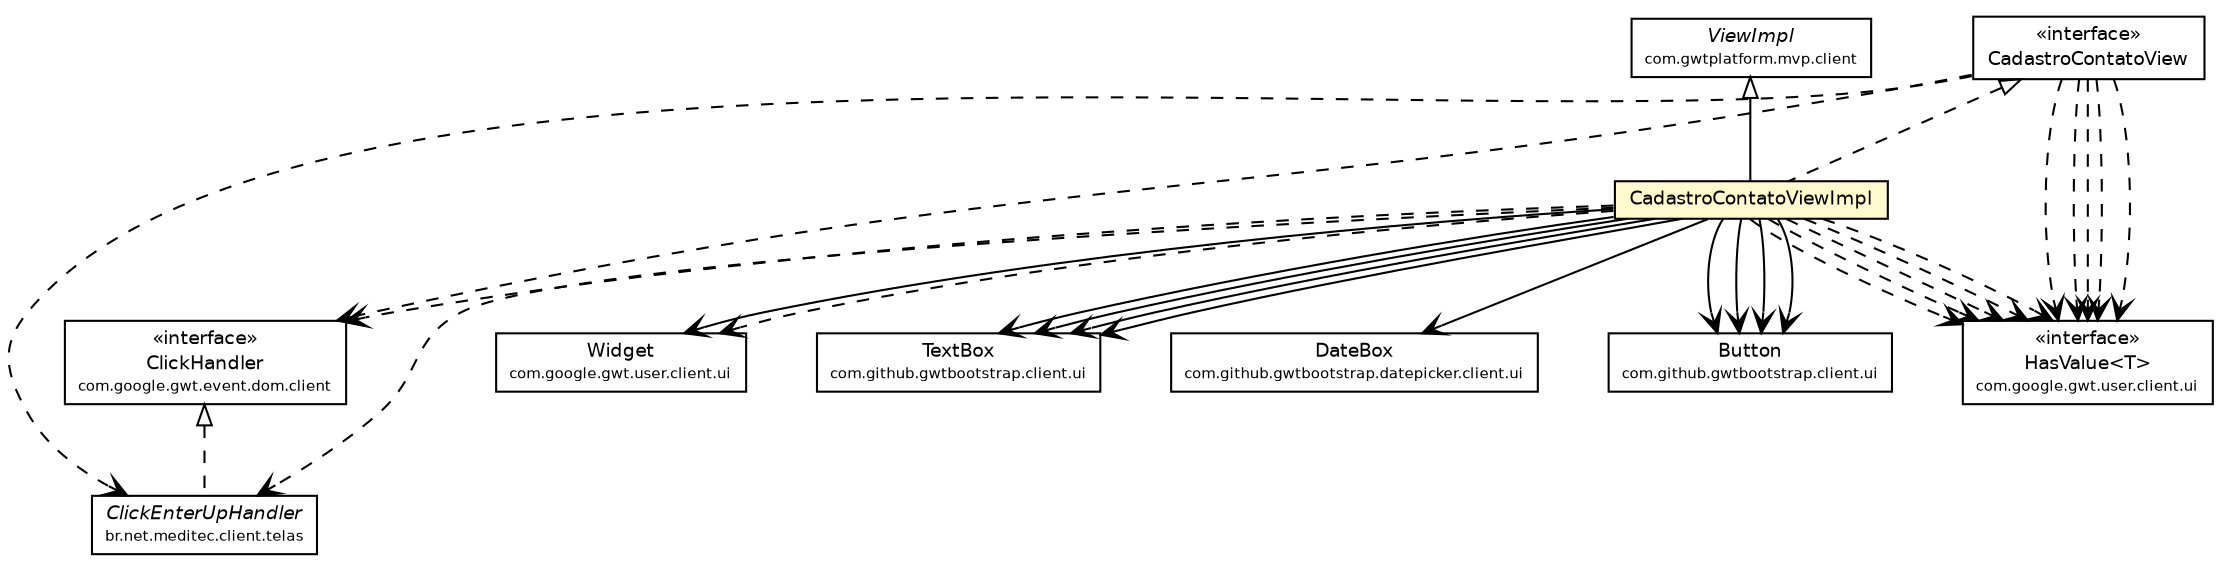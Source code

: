 #!/usr/local/bin/dot
#
# Class diagram 
# Generated by UmlGraph version 4.6 (http://www.spinellis.gr/sw/umlgraph)
#

digraph G {
	edge [fontname="Helvetica",fontsize=10,labelfontname="Helvetica",labelfontsize=10];
	node [fontname="Helvetica",fontsize=10,shape=plaintext];
	// br.net.meditec.client.telas.ClickEnterUpHandler
	c4388 [label=<<table border="0" cellborder="1" cellspacing="0" cellpadding="2" port="p" href="../ClickEnterUpHandler.html">
		<tr><td><table border="0" cellspacing="0" cellpadding="1">
			<tr><td><font face="Helvetica-Oblique"> ClickEnterUpHandler </font></td></tr>
			<tr><td><font point-size="7.0"> br.net.meditec.client.telas </font></td></tr>
		</table></td></tr>
		</table>>, fontname="Helvetica", fontcolor="black", fontsize=9.0];
	// br.net.meditec.client.telas.contato.CadastroContatoPresenter.CadastroContatoView
	c4390 [label=<<table border="0" cellborder="1" cellspacing="0" cellpadding="2" port="p" href="./CadastroContatoPresenter.CadastroContatoView.html">
		<tr><td><table border="0" cellspacing="0" cellpadding="1">
			<tr><td> &laquo;interface&raquo; </td></tr>
			<tr><td> CadastroContatoView </td></tr>
		</table></td></tr>
		</table>>, fontname="Helvetica", fontcolor="black", fontsize=9.0];
	// br.net.meditec.client.telas.contato.CadastroContatoViewImpl
	c4393 [label=<<table border="0" cellborder="1" cellspacing="0" cellpadding="2" port="p" bgcolor="lemonChiffon" href="./CadastroContatoViewImpl.html">
		<tr><td><table border="0" cellspacing="0" cellpadding="1">
			<tr><td> CadastroContatoViewImpl </td></tr>
		</table></td></tr>
		</table>>, fontname="Helvetica", fontcolor="black", fontsize=9.0];
	//br.net.meditec.client.telas.ClickEnterUpHandler implements com.google.gwt.event.dom.client.ClickHandler
	c4426:p -> c4388:p [dir=back,arrowtail=empty,style=dashed];
	//br.net.meditec.client.telas.contato.CadastroContatoViewImpl extends com.gwtplatform.mvp.client.ViewImpl
	c4427:p -> c4393:p [dir=back,arrowtail=empty];
	//br.net.meditec.client.telas.contato.CadastroContatoViewImpl implements br.net.meditec.client.telas.contato.CadastroContatoPresenter.CadastroContatoView
	c4390:p -> c4393:p [dir=back,arrowtail=empty,style=dashed];
	// br.net.meditec.client.telas.contato.CadastroContatoViewImpl NAVASSOC com.google.gwt.user.client.ui.Widget
	c4393:p -> c4428:p [taillabel="", label="", headlabel="", fontname="Helvetica", fontcolor="black", fontsize=10.0, color="black", arrowhead=open];
	// br.net.meditec.client.telas.contato.CadastroContatoViewImpl NAVASSOC com.github.gwtbootstrap.client.ui.TextBox
	c4393:p -> c4429:p [taillabel="", label="", headlabel="", fontname="Helvetica", fontcolor="black", fontsize=10.0, color="black", arrowhead=open];
	// br.net.meditec.client.telas.contato.CadastroContatoViewImpl NAVASSOC com.github.gwtbootstrap.client.ui.TextBox
	c4393:p -> c4429:p [taillabel="", label="", headlabel="", fontname="Helvetica", fontcolor="black", fontsize=10.0, color="black", arrowhead=open];
	// br.net.meditec.client.telas.contato.CadastroContatoViewImpl NAVASSOC com.github.gwtbootstrap.client.ui.TextBox
	c4393:p -> c4429:p [taillabel="", label="", headlabel="", fontname="Helvetica", fontcolor="black", fontsize=10.0, color="black", arrowhead=open];
	// br.net.meditec.client.telas.contato.CadastroContatoViewImpl NAVASSOC com.github.gwtbootstrap.client.ui.TextBox
	c4393:p -> c4429:p [taillabel="", label="", headlabel="", fontname="Helvetica", fontcolor="black", fontsize=10.0, color="black", arrowhead=open];
	// br.net.meditec.client.telas.contato.CadastroContatoViewImpl NAVASSOC com.github.gwtbootstrap.datepicker.client.ui.DateBox
	c4393:p -> c4430:p [taillabel="", label="", headlabel="", fontname="Helvetica", fontcolor="black", fontsize=10.0, color="black", arrowhead=open];
	// br.net.meditec.client.telas.contato.CadastroContatoViewImpl NAVASSOC com.github.gwtbootstrap.client.ui.Button
	c4393:p -> c4431:p [taillabel="", label="", headlabel="", fontname="Helvetica", fontcolor="black", fontsize=10.0, color="black", arrowhead=open];
	// br.net.meditec.client.telas.contato.CadastroContatoViewImpl NAVASSOC com.github.gwtbootstrap.client.ui.Button
	c4393:p -> c4431:p [taillabel="", label="", headlabel="", fontname="Helvetica", fontcolor="black", fontsize=10.0, color="black", arrowhead=open];
	// br.net.meditec.client.telas.contato.CadastroContatoViewImpl NAVASSOC com.github.gwtbootstrap.client.ui.Button
	c4393:p -> c4431:p [taillabel="", label="", headlabel="", fontname="Helvetica", fontcolor="black", fontsize=10.0, color="black", arrowhead=open];
	// br.net.meditec.client.telas.contato.CadastroContatoViewImpl NAVASSOC com.github.gwtbootstrap.client.ui.Button
	c4393:p -> c4431:p [taillabel="", label="", headlabel="", fontname="Helvetica", fontcolor="black", fontsize=10.0, color="black", arrowhead=open];
	// br.net.meditec.client.telas.contato.CadastroContatoPresenter.CadastroContatoView DEPEND com.google.gwt.user.client.ui.HasValue<T>
	c4390:p -> c4432:p [taillabel="", label="", headlabel="", fontname="Helvetica", fontcolor="black", fontsize=10.0, color="black", arrowhead=open, style=dashed];
	// br.net.meditec.client.telas.contato.CadastroContatoPresenter.CadastroContatoView DEPEND com.google.gwt.user.client.ui.HasValue<T>
	c4390:p -> c4432:p [taillabel="", label="", headlabel="", fontname="Helvetica", fontcolor="black", fontsize=10.0, color="black", arrowhead=open, style=dashed];
	// br.net.meditec.client.telas.contato.CadastroContatoPresenter.CadastroContatoView DEPEND com.google.gwt.user.client.ui.HasValue<T>
	c4390:p -> c4432:p [taillabel="", label="", headlabel="", fontname="Helvetica", fontcolor="black", fontsize=10.0, color="black", arrowhead=open, style=dashed];
	// br.net.meditec.client.telas.contato.CadastroContatoPresenter.CadastroContatoView DEPEND com.google.gwt.user.client.ui.HasValue<T>
	c4390:p -> c4432:p [taillabel="", label="", headlabel="", fontname="Helvetica", fontcolor="black", fontsize=10.0, color="black", arrowhead=open, style=dashed];
	// br.net.meditec.client.telas.contato.CadastroContatoPresenter.CadastroContatoView DEPEND com.google.gwt.user.client.ui.HasValue<T>
	c4390:p -> c4432:p [taillabel="", label="", headlabel="", fontname="Helvetica", fontcolor="black", fontsize=10.0, color="black", arrowhead=open, style=dashed];
	// br.net.meditec.client.telas.contato.CadastroContatoPresenter.CadastroContatoView DEPEND br.net.meditec.client.telas.ClickEnterUpHandler
	c4390:p -> c4388:p [taillabel="", label="", headlabel="", fontname="Helvetica", fontcolor="black", fontsize=10.0, color="black", arrowhead=open, style=dashed];
	// br.net.meditec.client.telas.contato.CadastroContatoPresenter.CadastroContatoView DEPEND com.google.gwt.event.dom.client.ClickHandler
	c4390:p -> c4426:p [taillabel="", label="", headlabel="", fontname="Helvetica", fontcolor="black", fontsize=10.0, color="black", arrowhead=open, style=dashed];
	// br.net.meditec.client.telas.contato.CadastroContatoViewImpl DEPEND com.google.gwt.user.client.ui.HasValue<T>
	c4393:p -> c4432:p [taillabel="", label="", headlabel="", fontname="Helvetica", fontcolor="black", fontsize=10.0, color="black", arrowhead=open, style=dashed];
	// br.net.meditec.client.telas.contato.CadastroContatoViewImpl DEPEND com.google.gwt.user.client.ui.HasValue<T>
	c4393:p -> c4432:p [taillabel="", label="", headlabel="", fontname="Helvetica", fontcolor="black", fontsize=10.0, color="black", arrowhead=open, style=dashed];
	// br.net.meditec.client.telas.contato.CadastroContatoViewImpl DEPEND com.google.gwt.user.client.ui.HasValue<T>
	c4393:p -> c4432:p [taillabel="", label="", headlabel="", fontname="Helvetica", fontcolor="black", fontsize=10.0, color="black", arrowhead=open, style=dashed];
	// br.net.meditec.client.telas.contato.CadastroContatoViewImpl DEPEND br.net.meditec.client.telas.ClickEnterUpHandler
	c4393:p -> c4388:p [taillabel="", label="", headlabel="", fontname="Helvetica", fontcolor="black", fontsize=10.0, color="black", arrowhead=open, style=dashed];
	// br.net.meditec.client.telas.contato.CadastroContatoViewImpl DEPEND com.google.gwt.event.dom.client.ClickHandler
	c4393:p -> c4426:p [taillabel="", label="", headlabel="", fontname="Helvetica", fontcolor="black", fontsize=10.0, color="black", arrowhead=open, style=dashed];
	// br.net.meditec.client.telas.contato.CadastroContatoViewImpl DEPEND com.google.gwt.user.client.ui.Widget
	c4393:p -> c4428:p [taillabel="", label="", headlabel="", fontname="Helvetica", fontcolor="black", fontsize=10.0, color="black", arrowhead=open, style=dashed];
	// br.net.meditec.client.telas.contato.CadastroContatoViewImpl DEPEND com.google.gwt.user.client.ui.HasValue<T>
	c4393:p -> c4432:p [taillabel="", label="", headlabel="", fontname="Helvetica", fontcolor="black", fontsize=10.0, color="black", arrowhead=open, style=dashed];
	// br.net.meditec.client.telas.contato.CadastroContatoViewImpl DEPEND com.google.gwt.user.client.ui.HasValue<T>
	c4393:p -> c4432:p [taillabel="", label="", headlabel="", fontname="Helvetica", fontcolor="black", fontsize=10.0, color="black", arrowhead=open, style=dashed];
	// com.github.gwtbootstrap.client.ui.TextBox
	c4429 [label=<<table border="0" cellborder="1" cellspacing="0" cellpadding="2" port="p" href="http://java.sun.com/j2se/1.4.2/docs/api/com/github/gwtbootstrap/client/ui/TextBox.html">
		<tr><td><table border="0" cellspacing="0" cellpadding="1">
			<tr><td> TextBox </td></tr>
			<tr><td><font point-size="7.0"> com.github.gwtbootstrap.client.ui </font></td></tr>
		</table></td></tr>
		</table>>, fontname="Helvetica", fontcolor="black", fontsize=9.0];
	// com.google.gwt.user.client.ui.Widget
	c4428 [label=<<table border="0" cellborder="1" cellspacing="0" cellpadding="2" port="p" href="http://java.sun.com/j2se/1.4.2/docs/api/com/google/gwt/user/client/ui/Widget.html">
		<tr><td><table border="0" cellspacing="0" cellpadding="1">
			<tr><td> Widget </td></tr>
			<tr><td><font point-size="7.0"> com.google.gwt.user.client.ui </font></td></tr>
		</table></td></tr>
		</table>>, fontname="Helvetica", fontcolor="black", fontsize=9.0];
	// com.google.gwt.user.client.ui.HasValue<T>
	c4432 [label=<<table border="0" cellborder="1" cellspacing="0" cellpadding="2" port="p" href="http://java.sun.com/j2se/1.4.2/docs/api/com/google/gwt/user/client/ui/HasValue.html">
		<tr><td><table border="0" cellspacing="0" cellpadding="1">
			<tr><td> &laquo;interface&raquo; </td></tr>
			<tr><td> HasValue&lt;T&gt; </td></tr>
			<tr><td><font point-size="7.0"> com.google.gwt.user.client.ui </font></td></tr>
		</table></td></tr>
		</table>>, fontname="Helvetica", fontcolor="black", fontsize=9.0];
	// com.gwtplatform.mvp.client.ViewImpl
	c4427 [label=<<table border="0" cellborder="1" cellspacing="0" cellpadding="2" port="p" href="http://java.sun.com/j2se/1.4.2/docs/api/com/gwtplatform/mvp/client/ViewImpl.html">
		<tr><td><table border="0" cellspacing="0" cellpadding="1">
			<tr><td><font face="Helvetica-Oblique"> ViewImpl </font></td></tr>
			<tr><td><font point-size="7.0"> com.gwtplatform.mvp.client </font></td></tr>
		</table></td></tr>
		</table>>, fontname="Helvetica", fontcolor="black", fontsize=9.0];
	// com.github.gwtbootstrap.datepicker.client.ui.DateBox
	c4430 [label=<<table border="0" cellborder="1" cellspacing="0" cellpadding="2" port="p" href="http://java.sun.com/j2se/1.4.2/docs/api/com/github/gwtbootstrap/datepicker/client/ui/DateBox.html">
		<tr><td><table border="0" cellspacing="0" cellpadding="1">
			<tr><td> DateBox </td></tr>
			<tr><td><font point-size="7.0"> com.github.gwtbootstrap.datepicker.client.ui </font></td></tr>
		</table></td></tr>
		</table>>, fontname="Helvetica", fontcolor="black", fontsize=9.0];
	// com.google.gwt.event.dom.client.ClickHandler
	c4426 [label=<<table border="0" cellborder="1" cellspacing="0" cellpadding="2" port="p" href="http://java.sun.com/j2se/1.4.2/docs/api/com/google/gwt/event/dom/client/ClickHandler.html">
		<tr><td><table border="0" cellspacing="0" cellpadding="1">
			<tr><td> &laquo;interface&raquo; </td></tr>
			<tr><td> ClickHandler </td></tr>
			<tr><td><font point-size="7.0"> com.google.gwt.event.dom.client </font></td></tr>
		</table></td></tr>
		</table>>, fontname="Helvetica", fontcolor="black", fontsize=9.0];
	// com.github.gwtbootstrap.client.ui.Button
	c4431 [label=<<table border="0" cellborder="1" cellspacing="0" cellpadding="2" port="p" href="http://java.sun.com/j2se/1.4.2/docs/api/com/github/gwtbootstrap/client/ui/Button.html">
		<tr><td><table border="0" cellspacing="0" cellpadding="1">
			<tr><td> Button </td></tr>
			<tr><td><font point-size="7.0"> com.github.gwtbootstrap.client.ui </font></td></tr>
		</table></td></tr>
		</table>>, fontname="Helvetica", fontcolor="black", fontsize=9.0];
}

